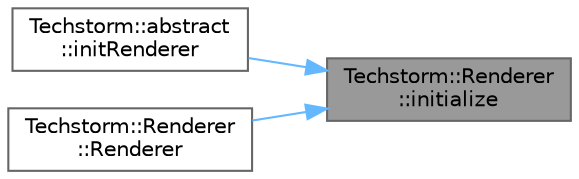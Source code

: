 digraph "Techstorm::Renderer::initialize"
{
 // LATEX_PDF_SIZE
  bgcolor="transparent";
  edge [fontname=Helvetica,fontsize=10,labelfontname=Helvetica,labelfontsize=10];
  node [fontname=Helvetica,fontsize=10,shape=box,height=0.2,width=0.4];
  rankdir="RL";
  Node1 [id="Node000001",label="Techstorm::Renderer\l::initialize",height=0.2,width=0.4,color="gray40", fillcolor="grey60", style="filled", fontcolor="black",tooltip=" "];
  Node1 -> Node2 [id="edge1_Node000001_Node000002",dir="back",color="steelblue1",style="solid",tooltip=" "];
  Node2 [id="Node000002",label="Techstorm::abstract\l::initRenderer",height=0.2,width=0.4,color="grey40", fillcolor="white", style="filled",URL="$d6/d34/class_techstorm_1_1abstract.html#ab68fbb923a1c47d66846caa774010575",tooltip="Initializes the renderer and should be called after initWindow."];
  Node1 -> Node3 [id="edge2_Node000001_Node000003",dir="back",color="steelblue1",style="solid",tooltip=" "];
  Node3 [id="Node000003",label="Techstorm::Renderer\l::Renderer",height=0.2,width=0.4,color="grey40", fillcolor="white", style="filled",URL="$d4/d22/class_techstorm_1_1_renderer.html#a8f2fe9e6c241b6ed4199fee4f554d822",tooltip=" "];
}
